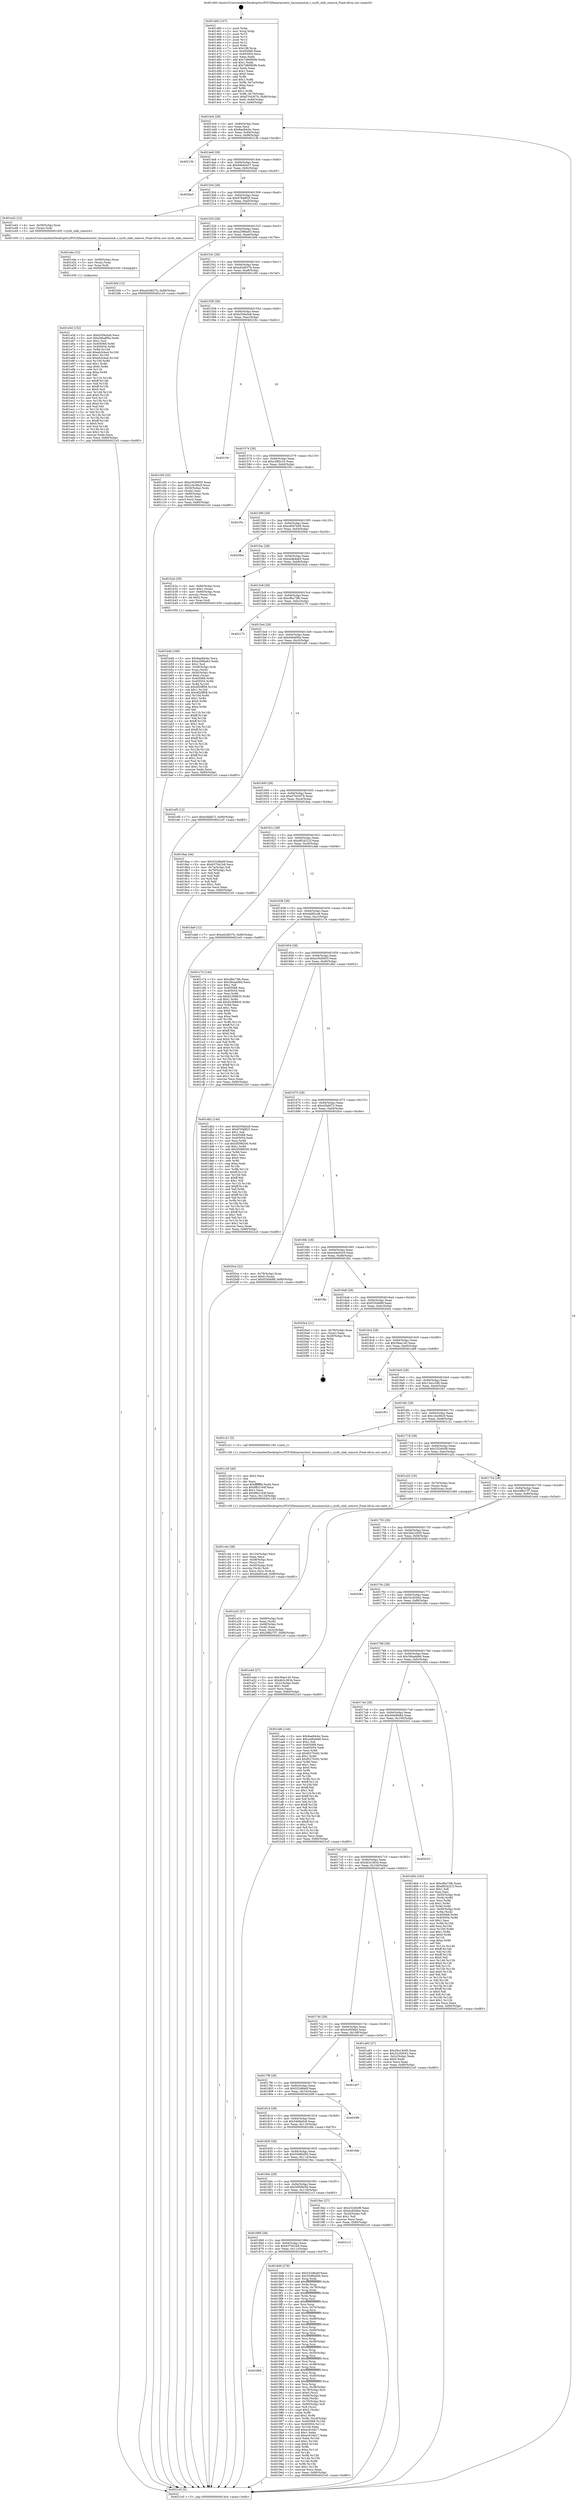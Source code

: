 digraph "0x401460" {
  label = "0x401460 (/mnt/c/Users/mathe/Desktop/tcc/POCII/binaries/extr_linuxmmslub.c_sysfs_slab_remove_Final-ollvm.out::main(0))"
  labelloc = "t"
  node[shape=record]

  Entry [label="",width=0.3,height=0.3,shape=circle,fillcolor=black,style=filled]
  "0x4014cb" [label="{
     0x4014cb [29]\l
     | [instrs]\l
     &nbsp;&nbsp;0x4014cb \<+3\>: mov -0x80(%rbp),%eax\l
     &nbsp;&nbsp;0x4014ce \<+2\>: mov %eax,%ecx\l
     &nbsp;&nbsp;0x4014d0 \<+6\>: sub $0x8ae84cbc,%ecx\l
     &nbsp;&nbsp;0x4014d6 \<+6\>: mov %eax,-0x94(%rbp)\l
     &nbsp;&nbsp;0x4014dc \<+6\>: mov %ecx,-0x98(%rbp)\l
     &nbsp;&nbsp;0x4014e2 \<+6\>: je 000000000040213b \<main+0xcdb\>\l
  }"]
  "0x40213b" [label="{
     0x40213b\l
  }", style=dashed]
  "0x4014e8" [label="{
     0x4014e8 [28]\l
     | [instrs]\l
     &nbsp;&nbsp;0x4014e8 \<+5\>: jmp 00000000004014ed \<main+0x8d\>\l
     &nbsp;&nbsp;0x4014ed \<+6\>: mov -0x94(%rbp),%eax\l
     &nbsp;&nbsp;0x4014f3 \<+5\>: sub $0x946d4437,%eax\l
     &nbsp;&nbsp;0x4014f8 \<+6\>: mov %eax,-0x9c(%rbp)\l
     &nbsp;&nbsp;0x4014fe \<+6\>: je 00000000004020a5 \<main+0xc45\>\l
  }"]
  Exit [label="",width=0.3,height=0.3,shape=circle,fillcolor=black,style=filled,peripheries=2]
  "0x4020a5" [label="{
     0x4020a5\l
  }", style=dashed]
  "0x401504" [label="{
     0x401504 [28]\l
     | [instrs]\l
     &nbsp;&nbsp;0x401504 \<+5\>: jmp 0000000000401509 \<main+0xa9\>\l
     &nbsp;&nbsp;0x401509 \<+6\>: mov -0x94(%rbp),%eax\l
     &nbsp;&nbsp;0x40150f \<+5\>: sub $0x97948f25,%eax\l
     &nbsp;&nbsp;0x401514 \<+6\>: mov %eax,-0xa0(%rbp)\l
     &nbsp;&nbsp;0x40151a \<+6\>: je 0000000000401e42 \<main+0x9e2\>\l
  }"]
  "0x401e5d" [label="{
     0x401e5d [152]\l
     | [instrs]\l
     &nbsp;&nbsp;0x401e5d \<+5\>: mov $0xb359a5a9,%ecx\l
     &nbsp;&nbsp;0x401e62 \<+5\>: mov $0xd46a6f0a,%edx\l
     &nbsp;&nbsp;0x401e67 \<+3\>: mov $0x1,%sil\l
     &nbsp;&nbsp;0x401e6a \<+8\>: mov 0x405068,%r8d\l
     &nbsp;&nbsp;0x401e72 \<+8\>: mov 0x405054,%r9d\l
     &nbsp;&nbsp;0x401e7a \<+3\>: mov %r8d,%r10d\l
     &nbsp;&nbsp;0x401e7d \<+7\>: add $0xeb3cba4,%r10d\l
     &nbsp;&nbsp;0x401e84 \<+4\>: sub $0x1,%r10d\l
     &nbsp;&nbsp;0x401e88 \<+7\>: sub $0xeb3cba4,%r10d\l
     &nbsp;&nbsp;0x401e8f \<+4\>: imul %r10d,%r8d\l
     &nbsp;&nbsp;0x401e93 \<+4\>: and $0x1,%r8d\l
     &nbsp;&nbsp;0x401e97 \<+4\>: cmp $0x0,%r8d\l
     &nbsp;&nbsp;0x401e9b \<+4\>: sete %r11b\l
     &nbsp;&nbsp;0x401e9f \<+4\>: cmp $0xa,%r9d\l
     &nbsp;&nbsp;0x401ea3 \<+3\>: setl %bl\l
     &nbsp;&nbsp;0x401ea6 \<+3\>: mov %r11b,%r14b\l
     &nbsp;&nbsp;0x401ea9 \<+4\>: xor $0xff,%r14b\l
     &nbsp;&nbsp;0x401ead \<+3\>: mov %bl,%r15b\l
     &nbsp;&nbsp;0x401eb0 \<+4\>: xor $0xff,%r15b\l
     &nbsp;&nbsp;0x401eb4 \<+4\>: xor $0x0,%sil\l
     &nbsp;&nbsp;0x401eb8 \<+3\>: mov %r14b,%r12b\l
     &nbsp;&nbsp;0x401ebb \<+4\>: and $0x0,%r12b\l
     &nbsp;&nbsp;0x401ebf \<+3\>: and %sil,%r11b\l
     &nbsp;&nbsp;0x401ec2 \<+3\>: mov %r15b,%r13b\l
     &nbsp;&nbsp;0x401ec5 \<+4\>: and $0x0,%r13b\l
     &nbsp;&nbsp;0x401ec9 \<+3\>: and %sil,%bl\l
     &nbsp;&nbsp;0x401ecc \<+3\>: or %r11b,%r12b\l
     &nbsp;&nbsp;0x401ecf \<+3\>: or %bl,%r13b\l
     &nbsp;&nbsp;0x401ed2 \<+3\>: xor %r13b,%r12b\l
     &nbsp;&nbsp;0x401ed5 \<+3\>: or %r15b,%r14b\l
     &nbsp;&nbsp;0x401ed8 \<+4\>: xor $0xff,%r14b\l
     &nbsp;&nbsp;0x401edc \<+4\>: or $0x0,%sil\l
     &nbsp;&nbsp;0x401ee0 \<+3\>: and %sil,%r14b\l
     &nbsp;&nbsp;0x401ee3 \<+3\>: or %r14b,%r12b\l
     &nbsp;&nbsp;0x401ee6 \<+4\>: test $0x1,%r12b\l
     &nbsp;&nbsp;0x401eea \<+3\>: cmovne %edx,%ecx\l
     &nbsp;&nbsp;0x401eed \<+3\>: mov %ecx,-0x80(%rbp)\l
     &nbsp;&nbsp;0x401ef0 \<+5\>: jmp 00000000004021e5 \<main+0xd85\>\l
  }"]
  "0x401e42" [label="{
     0x401e42 [12]\l
     | [instrs]\l
     &nbsp;&nbsp;0x401e42 \<+4\>: mov -0x58(%rbp),%rax\l
     &nbsp;&nbsp;0x401e46 \<+3\>: mov (%rax),%rdi\l
     &nbsp;&nbsp;0x401e49 \<+5\>: call 0000000000401450 \<sysfs_slab_remove\>\l
     | [calls]\l
     &nbsp;&nbsp;0x401450 \{1\} (/mnt/c/Users/mathe/Desktop/tcc/POCII/binaries/extr_linuxmmslub.c_sysfs_slab_remove_Final-ollvm.out::sysfs_slab_remove)\l
  }"]
  "0x401520" [label="{
     0x401520 [28]\l
     | [instrs]\l
     &nbsp;&nbsp;0x401520 \<+5\>: jmp 0000000000401525 \<main+0xc5\>\l
     &nbsp;&nbsp;0x401525 \<+6\>: mov -0x94(%rbp),%eax\l
     &nbsp;&nbsp;0x40152b \<+5\>: sub $0xa299ba63,%eax\l
     &nbsp;&nbsp;0x401530 \<+6\>: mov %eax,-0xa4(%rbp)\l
     &nbsp;&nbsp;0x401536 \<+6\>: je 0000000000401bf4 \<main+0x794\>\l
  }"]
  "0x401e4e" [label="{
     0x401e4e [15]\l
     | [instrs]\l
     &nbsp;&nbsp;0x401e4e \<+4\>: mov -0x58(%rbp),%rax\l
     &nbsp;&nbsp;0x401e52 \<+3\>: mov (%rax),%rax\l
     &nbsp;&nbsp;0x401e55 \<+3\>: mov %rax,%rdi\l
     &nbsp;&nbsp;0x401e58 \<+5\>: call 0000000000401030 \<free@plt\>\l
     | [calls]\l
     &nbsp;&nbsp;0x401030 \{1\} (unknown)\l
  }"]
  "0x401bf4" [label="{
     0x401bf4 [12]\l
     | [instrs]\l
     &nbsp;&nbsp;0x401bf4 \<+7\>: movl $0xa42d637b,-0x80(%rbp)\l
     &nbsp;&nbsp;0x401bfb \<+5\>: jmp 00000000004021e5 \<main+0xd85\>\l
  }"]
  "0x40153c" [label="{
     0x40153c [28]\l
     | [instrs]\l
     &nbsp;&nbsp;0x40153c \<+5\>: jmp 0000000000401541 \<main+0xe1\>\l
     &nbsp;&nbsp;0x401541 \<+6\>: mov -0x94(%rbp),%eax\l
     &nbsp;&nbsp;0x401547 \<+5\>: sub $0xa42d637b,%eax\l
     &nbsp;&nbsp;0x40154c \<+6\>: mov %eax,-0xa8(%rbp)\l
     &nbsp;&nbsp;0x401552 \<+6\>: je 0000000000401c00 \<main+0x7a0\>\l
  }"]
  "0x401c4e" [label="{
     0x401c4e [38]\l
     | [instrs]\l
     &nbsp;&nbsp;0x401c4e \<+6\>: mov -0x124(%rbp),%ecx\l
     &nbsp;&nbsp;0x401c54 \<+3\>: imul %eax,%ecx\l
     &nbsp;&nbsp;0x401c57 \<+4\>: mov -0x58(%rbp),%rsi\l
     &nbsp;&nbsp;0x401c5b \<+3\>: mov (%rsi),%rsi\l
     &nbsp;&nbsp;0x401c5e \<+4\>: mov -0x50(%rbp),%rdi\l
     &nbsp;&nbsp;0x401c62 \<+3\>: movslq (%rdi),%rdi\l
     &nbsp;&nbsp;0x401c65 \<+3\>: mov %ecx,(%rsi,%rdi,4)\l
     &nbsp;&nbsp;0x401c68 \<+7\>: movl $0xdddf3ca8,-0x80(%rbp)\l
     &nbsp;&nbsp;0x401c6f \<+5\>: jmp 00000000004021e5 \<main+0xd85\>\l
  }"]
  "0x401c00" [label="{
     0x401c00 [33]\l
     | [instrs]\l
     &nbsp;&nbsp;0x401c00 \<+5\>: mov $0xe3026955,%eax\l
     &nbsp;&nbsp;0x401c05 \<+5\>: mov $0x1cbc96c9,%ecx\l
     &nbsp;&nbsp;0x401c0a \<+4\>: mov -0x50(%rbp),%rdx\l
     &nbsp;&nbsp;0x401c0e \<+2\>: mov (%rdx),%esi\l
     &nbsp;&nbsp;0x401c10 \<+4\>: mov -0x60(%rbp),%rdx\l
     &nbsp;&nbsp;0x401c14 \<+2\>: cmp (%rdx),%esi\l
     &nbsp;&nbsp;0x401c16 \<+3\>: cmovl %ecx,%eax\l
     &nbsp;&nbsp;0x401c19 \<+3\>: mov %eax,-0x80(%rbp)\l
     &nbsp;&nbsp;0x401c1c \<+5\>: jmp 00000000004021e5 \<main+0xd85\>\l
  }"]
  "0x401558" [label="{
     0x401558 [28]\l
     | [instrs]\l
     &nbsp;&nbsp;0x401558 \<+5\>: jmp 000000000040155d \<main+0xfd\>\l
     &nbsp;&nbsp;0x40155d \<+6\>: mov -0x94(%rbp),%eax\l
     &nbsp;&nbsp;0x401563 \<+5\>: sub $0xb359a5a9,%eax\l
     &nbsp;&nbsp;0x401568 \<+6\>: mov %eax,-0xac(%rbp)\l
     &nbsp;&nbsp;0x40156e \<+6\>: je 000000000040219c \<main+0xd3c\>\l
  }"]
  "0x401c26" [label="{
     0x401c26 [40]\l
     | [instrs]\l
     &nbsp;&nbsp;0x401c26 \<+5\>: mov $0x2,%ecx\l
     &nbsp;&nbsp;0x401c2b \<+1\>: cltd\l
     &nbsp;&nbsp;0x401c2c \<+2\>: idiv %ecx\l
     &nbsp;&nbsp;0x401c2e \<+6\>: imul $0xfffffffe,%edx,%ecx\l
     &nbsp;&nbsp;0x401c34 \<+6\>: sub $0x9fb2164f,%ecx\l
     &nbsp;&nbsp;0x401c3a \<+3\>: add $0x1,%ecx\l
     &nbsp;&nbsp;0x401c3d \<+6\>: add $0x9fb2164f,%ecx\l
     &nbsp;&nbsp;0x401c43 \<+6\>: mov %ecx,-0x124(%rbp)\l
     &nbsp;&nbsp;0x401c49 \<+5\>: call 0000000000401160 \<next_i\>\l
     | [calls]\l
     &nbsp;&nbsp;0x401160 \{1\} (/mnt/c/Users/mathe/Desktop/tcc/POCII/binaries/extr_linuxmmslub.c_sysfs_slab_remove_Final-ollvm.out::next_i)\l
  }"]
  "0x40219c" [label="{
     0x40219c\l
  }", style=dashed]
  "0x401574" [label="{
     0x401574 [28]\l
     | [instrs]\l
     &nbsp;&nbsp;0x401574 \<+5\>: jmp 0000000000401579 \<main+0x119\>\l
     &nbsp;&nbsp;0x401579 \<+6\>: mov -0x94(%rbp),%eax\l
     &nbsp;&nbsp;0x40157f \<+5\>: sub $0xc38f2c10,%eax\l
     &nbsp;&nbsp;0x401584 \<+6\>: mov %eax,-0xb0(%rbp)\l
     &nbsp;&nbsp;0x40158a \<+6\>: je 0000000000401f5c \<main+0xafc\>\l
  }"]
  "0x401b4b" [label="{
     0x401b4b [169]\l
     | [instrs]\l
     &nbsp;&nbsp;0x401b4b \<+5\>: mov $0x8ae84cbc,%ecx\l
     &nbsp;&nbsp;0x401b50 \<+5\>: mov $0xa299ba63,%edx\l
     &nbsp;&nbsp;0x401b55 \<+3\>: mov $0x1,%sil\l
     &nbsp;&nbsp;0x401b58 \<+4\>: mov -0x58(%rbp),%rdi\l
     &nbsp;&nbsp;0x401b5c \<+3\>: mov %rax,(%rdi)\l
     &nbsp;&nbsp;0x401b5f \<+4\>: mov -0x50(%rbp),%rax\l
     &nbsp;&nbsp;0x401b63 \<+6\>: movl $0x0,(%rax)\l
     &nbsp;&nbsp;0x401b69 \<+8\>: mov 0x405068,%r8d\l
     &nbsp;&nbsp;0x401b71 \<+8\>: mov 0x405054,%r9d\l
     &nbsp;&nbsp;0x401b79 \<+3\>: mov %r8d,%r10d\l
     &nbsp;&nbsp;0x401b7c \<+7\>: sub $0x4f20ff58,%r10d\l
     &nbsp;&nbsp;0x401b83 \<+4\>: sub $0x1,%r10d\l
     &nbsp;&nbsp;0x401b87 \<+7\>: add $0x4f20ff58,%r10d\l
     &nbsp;&nbsp;0x401b8e \<+4\>: imul %r10d,%r8d\l
     &nbsp;&nbsp;0x401b92 \<+4\>: and $0x1,%r8d\l
     &nbsp;&nbsp;0x401b96 \<+4\>: cmp $0x0,%r8d\l
     &nbsp;&nbsp;0x401b9a \<+4\>: sete %r11b\l
     &nbsp;&nbsp;0x401b9e \<+4\>: cmp $0xa,%r9d\l
     &nbsp;&nbsp;0x401ba2 \<+3\>: setl %bl\l
     &nbsp;&nbsp;0x401ba5 \<+3\>: mov %r11b,%r14b\l
     &nbsp;&nbsp;0x401ba8 \<+4\>: xor $0xff,%r14b\l
     &nbsp;&nbsp;0x401bac \<+3\>: mov %bl,%r15b\l
     &nbsp;&nbsp;0x401baf \<+4\>: xor $0xff,%r15b\l
     &nbsp;&nbsp;0x401bb3 \<+4\>: xor $0x1,%sil\l
     &nbsp;&nbsp;0x401bb7 \<+3\>: mov %r14b,%r12b\l
     &nbsp;&nbsp;0x401bba \<+4\>: and $0xff,%r12b\l
     &nbsp;&nbsp;0x401bbe \<+3\>: and %sil,%r11b\l
     &nbsp;&nbsp;0x401bc1 \<+3\>: mov %r15b,%r13b\l
     &nbsp;&nbsp;0x401bc4 \<+4\>: and $0xff,%r13b\l
     &nbsp;&nbsp;0x401bc8 \<+3\>: and %sil,%bl\l
     &nbsp;&nbsp;0x401bcb \<+3\>: or %r11b,%r12b\l
     &nbsp;&nbsp;0x401bce \<+3\>: or %bl,%r13b\l
     &nbsp;&nbsp;0x401bd1 \<+3\>: xor %r13b,%r12b\l
     &nbsp;&nbsp;0x401bd4 \<+3\>: or %r15b,%r14b\l
     &nbsp;&nbsp;0x401bd7 \<+4\>: xor $0xff,%r14b\l
     &nbsp;&nbsp;0x401bdb \<+4\>: or $0x1,%sil\l
     &nbsp;&nbsp;0x401bdf \<+3\>: and %sil,%r14b\l
     &nbsp;&nbsp;0x401be2 \<+3\>: or %r14b,%r12b\l
     &nbsp;&nbsp;0x401be5 \<+4\>: test $0x1,%r12b\l
     &nbsp;&nbsp;0x401be9 \<+3\>: cmovne %edx,%ecx\l
     &nbsp;&nbsp;0x401bec \<+3\>: mov %ecx,-0x80(%rbp)\l
     &nbsp;&nbsp;0x401bef \<+5\>: jmp 00000000004021e5 \<main+0xd85\>\l
  }"]
  "0x401f5c" [label="{
     0x401f5c\l
  }", style=dashed]
  "0x401590" [label="{
     0x401590 [28]\l
     | [instrs]\l
     &nbsp;&nbsp;0x401590 \<+5\>: jmp 0000000000401595 \<main+0x135\>\l
     &nbsp;&nbsp;0x401595 \<+6\>: mov -0x94(%rbp),%eax\l
     &nbsp;&nbsp;0x40159b \<+5\>: sub $0xcd047b00,%eax\l
     &nbsp;&nbsp;0x4015a0 \<+6\>: mov %eax,-0xb4(%rbp)\l
     &nbsp;&nbsp;0x4015a6 \<+6\>: je 00000000004020bd \<main+0xc5d\>\l
  }"]
  "0x401a32" [label="{
     0x401a32 [27]\l
     | [instrs]\l
     &nbsp;&nbsp;0x401a32 \<+4\>: mov -0x68(%rbp),%rdi\l
     &nbsp;&nbsp;0x401a36 \<+2\>: mov %eax,(%rdi)\l
     &nbsp;&nbsp;0x401a38 \<+4\>: mov -0x68(%rbp),%rdi\l
     &nbsp;&nbsp;0x401a3c \<+2\>: mov (%rdi),%eax\l
     &nbsp;&nbsp;0x401a3e \<+3\>: mov %eax,-0x2c(%rbp)\l
     &nbsp;&nbsp;0x401a41 \<+7\>: movl $0x28fb27f7,-0x80(%rbp)\l
     &nbsp;&nbsp;0x401a48 \<+5\>: jmp 00000000004021e5 \<main+0xd85\>\l
  }"]
  "0x4020bd" [label="{
     0x4020bd\l
  }", style=dashed]
  "0x4015ac" [label="{
     0x4015ac [28]\l
     | [instrs]\l
     &nbsp;&nbsp;0x4015ac \<+5\>: jmp 00000000004015b1 \<main+0x151\>\l
     &nbsp;&nbsp;0x4015b1 \<+6\>: mov -0x94(%rbp),%eax\l
     &nbsp;&nbsp;0x4015b7 \<+5\>: sub $0xcedb4eb9,%eax\l
     &nbsp;&nbsp;0x4015bc \<+6\>: mov %eax,-0xb8(%rbp)\l
     &nbsp;&nbsp;0x4015c2 \<+6\>: je 0000000000401b2e \<main+0x6ce\>\l
  }"]
  "0x401884" [label="{
     0x401884\l
  }", style=dashed]
  "0x401b2e" [label="{
     0x401b2e [29]\l
     | [instrs]\l
     &nbsp;&nbsp;0x401b2e \<+4\>: mov -0x60(%rbp),%rax\l
     &nbsp;&nbsp;0x401b32 \<+6\>: movl $0x1,(%rax)\l
     &nbsp;&nbsp;0x401b38 \<+4\>: mov -0x60(%rbp),%rax\l
     &nbsp;&nbsp;0x401b3c \<+3\>: movslq (%rax),%rax\l
     &nbsp;&nbsp;0x401b3f \<+4\>: shl $0x2,%rax\l
     &nbsp;&nbsp;0x401b43 \<+3\>: mov %rax,%rdi\l
     &nbsp;&nbsp;0x401b46 \<+5\>: call 0000000000401050 \<malloc@plt\>\l
     | [calls]\l
     &nbsp;&nbsp;0x401050 \{1\} (unknown)\l
  }"]
  "0x4015c8" [label="{
     0x4015c8 [28]\l
     | [instrs]\l
     &nbsp;&nbsp;0x4015c8 \<+5\>: jmp 00000000004015cd \<main+0x16d\>\l
     &nbsp;&nbsp;0x4015cd \<+6\>: mov -0x94(%rbp),%eax\l
     &nbsp;&nbsp;0x4015d3 \<+5\>: sub $0xcf6a73fb,%eax\l
     &nbsp;&nbsp;0x4015d8 \<+6\>: mov %eax,-0xbc(%rbp)\l
     &nbsp;&nbsp;0x4015de \<+6\>: je 0000000000402175 \<main+0xd15\>\l
  }"]
  "0x4018d6" [label="{
     0x4018d6 [278]\l
     | [instrs]\l
     &nbsp;&nbsp;0x4018d6 \<+5\>: mov $0x532d6a0f,%eax\l
     &nbsp;&nbsp;0x4018db \<+5\>: mov $0x55d6bd5b,%ecx\l
     &nbsp;&nbsp;0x4018e0 \<+3\>: mov %rsp,%rdx\l
     &nbsp;&nbsp;0x4018e3 \<+4\>: add $0xfffffffffffffff0,%rdx\l
     &nbsp;&nbsp;0x4018e7 \<+3\>: mov %rdx,%rsp\l
     &nbsp;&nbsp;0x4018ea \<+4\>: mov %rdx,-0x78(%rbp)\l
     &nbsp;&nbsp;0x4018ee \<+3\>: mov %rsp,%rdx\l
     &nbsp;&nbsp;0x4018f1 \<+4\>: add $0xfffffffffffffff0,%rdx\l
     &nbsp;&nbsp;0x4018f5 \<+3\>: mov %rdx,%rsp\l
     &nbsp;&nbsp;0x4018f8 \<+3\>: mov %rsp,%rsi\l
     &nbsp;&nbsp;0x4018fb \<+4\>: add $0xfffffffffffffff0,%rsi\l
     &nbsp;&nbsp;0x4018ff \<+3\>: mov %rsi,%rsp\l
     &nbsp;&nbsp;0x401902 \<+4\>: mov %rsi,-0x70(%rbp)\l
     &nbsp;&nbsp;0x401906 \<+3\>: mov %rsp,%rsi\l
     &nbsp;&nbsp;0x401909 \<+4\>: add $0xfffffffffffffff0,%rsi\l
     &nbsp;&nbsp;0x40190d \<+3\>: mov %rsi,%rsp\l
     &nbsp;&nbsp;0x401910 \<+4\>: mov %rsi,-0x68(%rbp)\l
     &nbsp;&nbsp;0x401914 \<+3\>: mov %rsp,%rsi\l
     &nbsp;&nbsp;0x401917 \<+4\>: add $0xfffffffffffffff0,%rsi\l
     &nbsp;&nbsp;0x40191b \<+3\>: mov %rsi,%rsp\l
     &nbsp;&nbsp;0x40191e \<+4\>: mov %rsi,-0x60(%rbp)\l
     &nbsp;&nbsp;0x401922 \<+3\>: mov %rsp,%rsi\l
     &nbsp;&nbsp;0x401925 \<+4\>: add $0xfffffffffffffff0,%rsi\l
     &nbsp;&nbsp;0x401929 \<+3\>: mov %rsi,%rsp\l
     &nbsp;&nbsp;0x40192c \<+4\>: mov %rsi,-0x58(%rbp)\l
     &nbsp;&nbsp;0x401930 \<+3\>: mov %rsp,%rsi\l
     &nbsp;&nbsp;0x401933 \<+4\>: add $0xfffffffffffffff0,%rsi\l
     &nbsp;&nbsp;0x401937 \<+3\>: mov %rsi,%rsp\l
     &nbsp;&nbsp;0x40193a \<+4\>: mov %rsi,-0x50(%rbp)\l
     &nbsp;&nbsp;0x40193e \<+3\>: mov %rsp,%rsi\l
     &nbsp;&nbsp;0x401941 \<+4\>: add $0xfffffffffffffff0,%rsi\l
     &nbsp;&nbsp;0x401945 \<+3\>: mov %rsi,%rsp\l
     &nbsp;&nbsp;0x401948 \<+4\>: mov %rsi,-0x48(%rbp)\l
     &nbsp;&nbsp;0x40194c \<+3\>: mov %rsp,%rsi\l
     &nbsp;&nbsp;0x40194f \<+4\>: add $0xfffffffffffffff0,%rsi\l
     &nbsp;&nbsp;0x401953 \<+3\>: mov %rsi,%rsp\l
     &nbsp;&nbsp;0x401956 \<+4\>: mov %rsi,-0x40(%rbp)\l
     &nbsp;&nbsp;0x40195a \<+3\>: mov %rsp,%rsi\l
     &nbsp;&nbsp;0x40195d \<+4\>: add $0xfffffffffffffff0,%rsi\l
     &nbsp;&nbsp;0x401961 \<+3\>: mov %rsi,%rsp\l
     &nbsp;&nbsp;0x401964 \<+4\>: mov %rsi,-0x38(%rbp)\l
     &nbsp;&nbsp;0x401968 \<+4\>: mov -0x78(%rbp),%rsi\l
     &nbsp;&nbsp;0x40196c \<+6\>: movl $0x0,(%rsi)\l
     &nbsp;&nbsp;0x401972 \<+6\>: mov -0x84(%rbp),%edi\l
     &nbsp;&nbsp;0x401978 \<+2\>: mov %edi,(%rdx)\l
     &nbsp;&nbsp;0x40197a \<+4\>: mov -0x70(%rbp),%rsi\l
     &nbsp;&nbsp;0x40197e \<+7\>: mov -0x90(%rbp),%r8\l
     &nbsp;&nbsp;0x401985 \<+3\>: mov %r8,(%rsi)\l
     &nbsp;&nbsp;0x401988 \<+3\>: cmpl $0x2,(%rdx)\l
     &nbsp;&nbsp;0x40198b \<+4\>: setne %r9b\l
     &nbsp;&nbsp;0x40198f \<+4\>: and $0x1,%r9b\l
     &nbsp;&nbsp;0x401993 \<+4\>: mov %r9b,-0x2d(%rbp)\l
     &nbsp;&nbsp;0x401997 \<+8\>: mov 0x405068,%r10d\l
     &nbsp;&nbsp;0x40199f \<+8\>: mov 0x405054,%r11d\l
     &nbsp;&nbsp;0x4019a7 \<+3\>: mov %r10d,%ebx\l
     &nbsp;&nbsp;0x4019aa \<+6\>: add $0xec616d17,%ebx\l
     &nbsp;&nbsp;0x4019b0 \<+3\>: sub $0x1,%ebx\l
     &nbsp;&nbsp;0x4019b3 \<+6\>: sub $0xec616d17,%ebx\l
     &nbsp;&nbsp;0x4019b9 \<+4\>: imul %ebx,%r10d\l
     &nbsp;&nbsp;0x4019bd \<+4\>: and $0x1,%r10d\l
     &nbsp;&nbsp;0x4019c1 \<+4\>: cmp $0x0,%r10d\l
     &nbsp;&nbsp;0x4019c5 \<+4\>: sete %r9b\l
     &nbsp;&nbsp;0x4019c9 \<+4\>: cmp $0xa,%r11d\l
     &nbsp;&nbsp;0x4019cd \<+4\>: setl %r14b\l
     &nbsp;&nbsp;0x4019d1 \<+3\>: mov %r9b,%r15b\l
     &nbsp;&nbsp;0x4019d4 \<+3\>: and %r14b,%r15b\l
     &nbsp;&nbsp;0x4019d7 \<+3\>: xor %r14b,%r9b\l
     &nbsp;&nbsp;0x4019da \<+3\>: or %r9b,%r15b\l
     &nbsp;&nbsp;0x4019dd \<+4\>: test $0x1,%r15b\l
     &nbsp;&nbsp;0x4019e1 \<+3\>: cmovne %ecx,%eax\l
     &nbsp;&nbsp;0x4019e4 \<+3\>: mov %eax,-0x80(%rbp)\l
     &nbsp;&nbsp;0x4019e7 \<+5\>: jmp 00000000004021e5 \<main+0xd85\>\l
  }"]
  "0x402175" [label="{
     0x402175\l
  }", style=dashed]
  "0x4015e4" [label="{
     0x4015e4 [28]\l
     | [instrs]\l
     &nbsp;&nbsp;0x4015e4 \<+5\>: jmp 00000000004015e9 \<main+0x189\>\l
     &nbsp;&nbsp;0x4015e9 \<+6\>: mov -0x94(%rbp),%eax\l
     &nbsp;&nbsp;0x4015ef \<+5\>: sub $0xd46a6f0a,%eax\l
     &nbsp;&nbsp;0x4015f4 \<+6\>: mov %eax,-0xc0(%rbp)\l
     &nbsp;&nbsp;0x4015fa \<+6\>: je 0000000000401ef5 \<main+0xa95\>\l
  }"]
  "0x401868" [label="{
     0x401868 [28]\l
     | [instrs]\l
     &nbsp;&nbsp;0x401868 \<+5\>: jmp 000000000040186d \<main+0x40d\>\l
     &nbsp;&nbsp;0x40186d \<+6\>: mov -0x94(%rbp),%eax\l
     &nbsp;&nbsp;0x401873 \<+5\>: sub $0x6370d1b8,%eax\l
     &nbsp;&nbsp;0x401878 \<+6\>: mov %eax,-0x11c(%rbp)\l
     &nbsp;&nbsp;0x40187e \<+6\>: je 00000000004018d6 \<main+0x476\>\l
  }"]
  "0x401ef5" [label="{
     0x401ef5 [12]\l
     | [instrs]\l
     &nbsp;&nbsp;0x401ef5 \<+7\>: movl $0xe5fafd72,-0x80(%rbp)\l
     &nbsp;&nbsp;0x401efc \<+5\>: jmp 00000000004021e5 \<main+0xd85\>\l
  }"]
  "0x401600" [label="{
     0x401600 [28]\l
     | [instrs]\l
     &nbsp;&nbsp;0x401600 \<+5\>: jmp 0000000000401605 \<main+0x1a5\>\l
     &nbsp;&nbsp;0x401605 \<+6\>: mov -0x94(%rbp),%eax\l
     &nbsp;&nbsp;0x40160b \<+5\>: sub $0xd704307b,%eax\l
     &nbsp;&nbsp;0x401610 \<+6\>: mov %eax,-0xc4(%rbp)\l
     &nbsp;&nbsp;0x401616 \<+6\>: je 00000000004018aa \<main+0x44a\>\l
  }"]
  "0x4021c3" [label="{
     0x4021c3\l
  }", style=dashed]
  "0x4018aa" [label="{
     0x4018aa [44]\l
     | [instrs]\l
     &nbsp;&nbsp;0x4018aa \<+5\>: mov $0x532d6a0f,%eax\l
     &nbsp;&nbsp;0x4018af \<+5\>: mov $0x6370d1b8,%ecx\l
     &nbsp;&nbsp;0x4018b4 \<+3\>: mov -0x7a(%rbp),%dl\l
     &nbsp;&nbsp;0x4018b7 \<+4\>: mov -0x79(%rbp),%sil\l
     &nbsp;&nbsp;0x4018bb \<+3\>: mov %dl,%dil\l
     &nbsp;&nbsp;0x4018be \<+3\>: and %sil,%dil\l
     &nbsp;&nbsp;0x4018c1 \<+3\>: xor %sil,%dl\l
     &nbsp;&nbsp;0x4018c4 \<+3\>: or %dl,%dil\l
     &nbsp;&nbsp;0x4018c7 \<+4\>: test $0x1,%dil\l
     &nbsp;&nbsp;0x4018cb \<+3\>: cmovne %ecx,%eax\l
     &nbsp;&nbsp;0x4018ce \<+3\>: mov %eax,-0x80(%rbp)\l
     &nbsp;&nbsp;0x4018d1 \<+5\>: jmp 00000000004021e5 \<main+0xd85\>\l
  }"]
  "0x40161c" [label="{
     0x40161c [28]\l
     | [instrs]\l
     &nbsp;&nbsp;0x40161c \<+5\>: jmp 0000000000401621 \<main+0x1c1\>\l
     &nbsp;&nbsp;0x401621 \<+6\>: mov -0x94(%rbp),%eax\l
     &nbsp;&nbsp;0x401627 \<+5\>: sub $0xd924221f,%eax\l
     &nbsp;&nbsp;0x40162c \<+6\>: mov %eax,-0xc8(%rbp)\l
     &nbsp;&nbsp;0x401632 \<+6\>: je 0000000000401da6 \<main+0x946\>\l
  }"]
  "0x4021e5" [label="{
     0x4021e5 [5]\l
     | [instrs]\l
     &nbsp;&nbsp;0x4021e5 \<+5\>: jmp 00000000004014cb \<main+0x6b\>\l
  }"]
  "0x401460" [label="{
     0x401460 [107]\l
     | [instrs]\l
     &nbsp;&nbsp;0x401460 \<+1\>: push %rbp\l
     &nbsp;&nbsp;0x401461 \<+3\>: mov %rsp,%rbp\l
     &nbsp;&nbsp;0x401464 \<+2\>: push %r15\l
     &nbsp;&nbsp;0x401466 \<+2\>: push %r14\l
     &nbsp;&nbsp;0x401468 \<+2\>: push %r13\l
     &nbsp;&nbsp;0x40146a \<+2\>: push %r12\l
     &nbsp;&nbsp;0x40146c \<+1\>: push %rbx\l
     &nbsp;&nbsp;0x40146d \<+7\>: sub $0x108,%rsp\l
     &nbsp;&nbsp;0x401474 \<+7\>: mov 0x405068,%eax\l
     &nbsp;&nbsp;0x40147b \<+7\>: mov 0x405054,%ecx\l
     &nbsp;&nbsp;0x401482 \<+2\>: mov %eax,%edx\l
     &nbsp;&nbsp;0x401484 \<+6\>: add $0x7d808b9b,%edx\l
     &nbsp;&nbsp;0x40148a \<+3\>: sub $0x1,%edx\l
     &nbsp;&nbsp;0x40148d \<+6\>: sub $0x7d808b9b,%edx\l
     &nbsp;&nbsp;0x401493 \<+3\>: imul %edx,%eax\l
     &nbsp;&nbsp;0x401496 \<+3\>: and $0x1,%eax\l
     &nbsp;&nbsp;0x401499 \<+3\>: cmp $0x0,%eax\l
     &nbsp;&nbsp;0x40149c \<+4\>: sete %r8b\l
     &nbsp;&nbsp;0x4014a0 \<+4\>: and $0x1,%r8b\l
     &nbsp;&nbsp;0x4014a4 \<+4\>: mov %r8b,-0x7a(%rbp)\l
     &nbsp;&nbsp;0x4014a8 \<+3\>: cmp $0xa,%ecx\l
     &nbsp;&nbsp;0x4014ab \<+4\>: setl %r8b\l
     &nbsp;&nbsp;0x4014af \<+4\>: and $0x1,%r8b\l
     &nbsp;&nbsp;0x4014b3 \<+4\>: mov %r8b,-0x79(%rbp)\l
     &nbsp;&nbsp;0x4014b7 \<+7\>: movl $0xd704307b,-0x80(%rbp)\l
     &nbsp;&nbsp;0x4014be \<+6\>: mov %edi,-0x84(%rbp)\l
     &nbsp;&nbsp;0x4014c4 \<+7\>: mov %rsi,-0x90(%rbp)\l
  }"]
  "0x40184c" [label="{
     0x40184c [28]\l
     | [instrs]\l
     &nbsp;&nbsp;0x40184c \<+5\>: jmp 0000000000401851 \<main+0x3f1\>\l
     &nbsp;&nbsp;0x401851 \<+6\>: mov -0x94(%rbp),%eax\l
     &nbsp;&nbsp;0x401857 \<+5\>: sub $0x59f58d38,%eax\l
     &nbsp;&nbsp;0x40185c \<+6\>: mov %eax,-0x118(%rbp)\l
     &nbsp;&nbsp;0x401862 \<+6\>: je 00000000004021c3 \<main+0xd63\>\l
  }"]
  "0x401da6" [label="{
     0x401da6 [12]\l
     | [instrs]\l
     &nbsp;&nbsp;0x401da6 \<+7\>: movl $0xa42d637b,-0x80(%rbp)\l
     &nbsp;&nbsp;0x401dad \<+5\>: jmp 00000000004021e5 \<main+0xd85\>\l
  }"]
  "0x401638" [label="{
     0x401638 [28]\l
     | [instrs]\l
     &nbsp;&nbsp;0x401638 \<+5\>: jmp 000000000040163d \<main+0x1dd\>\l
     &nbsp;&nbsp;0x40163d \<+6\>: mov -0x94(%rbp),%eax\l
     &nbsp;&nbsp;0x401643 \<+5\>: sub $0xdddf3ca8,%eax\l
     &nbsp;&nbsp;0x401648 \<+6\>: mov %eax,-0xcc(%rbp)\l
     &nbsp;&nbsp;0x40164e \<+6\>: je 0000000000401c74 \<main+0x814\>\l
  }"]
  "0x4019ec" [label="{
     0x4019ec [27]\l
     | [instrs]\l
     &nbsp;&nbsp;0x4019ec \<+5\>: mov $0x23240cf8,%eax\l
     &nbsp;&nbsp;0x4019f1 \<+5\>: mov $0x4cd50fa4,%ecx\l
     &nbsp;&nbsp;0x4019f6 \<+3\>: mov -0x2d(%rbp),%dl\l
     &nbsp;&nbsp;0x4019f9 \<+3\>: test $0x1,%dl\l
     &nbsp;&nbsp;0x4019fc \<+3\>: cmovne %ecx,%eax\l
     &nbsp;&nbsp;0x4019ff \<+3\>: mov %eax,-0x80(%rbp)\l
     &nbsp;&nbsp;0x401a02 \<+5\>: jmp 00000000004021e5 \<main+0xd85\>\l
  }"]
  "0x401c74" [label="{
     0x401c74 [144]\l
     | [instrs]\l
     &nbsp;&nbsp;0x401c74 \<+5\>: mov $0xcf6a73fb,%eax\l
     &nbsp;&nbsp;0x401c79 \<+5\>: mov $0x384add6d,%ecx\l
     &nbsp;&nbsp;0x401c7e \<+2\>: mov $0x1,%dl\l
     &nbsp;&nbsp;0x401c80 \<+7\>: mov 0x405068,%esi\l
     &nbsp;&nbsp;0x401c87 \<+7\>: mov 0x405054,%edi\l
     &nbsp;&nbsp;0x401c8e \<+3\>: mov %esi,%r8d\l
     &nbsp;&nbsp;0x401c91 \<+7\>: sub $0x62398835,%r8d\l
     &nbsp;&nbsp;0x401c98 \<+4\>: sub $0x1,%r8d\l
     &nbsp;&nbsp;0x401c9c \<+7\>: add $0x62398835,%r8d\l
     &nbsp;&nbsp;0x401ca3 \<+4\>: imul %r8d,%esi\l
     &nbsp;&nbsp;0x401ca7 \<+3\>: and $0x1,%esi\l
     &nbsp;&nbsp;0x401caa \<+3\>: cmp $0x0,%esi\l
     &nbsp;&nbsp;0x401cad \<+4\>: sete %r9b\l
     &nbsp;&nbsp;0x401cb1 \<+3\>: cmp $0xa,%edi\l
     &nbsp;&nbsp;0x401cb4 \<+4\>: setl %r10b\l
     &nbsp;&nbsp;0x401cb8 \<+3\>: mov %r9b,%r11b\l
     &nbsp;&nbsp;0x401cbb \<+4\>: xor $0xff,%r11b\l
     &nbsp;&nbsp;0x401cbf \<+3\>: mov %r10b,%bl\l
     &nbsp;&nbsp;0x401cc2 \<+3\>: xor $0xff,%bl\l
     &nbsp;&nbsp;0x401cc5 \<+3\>: xor $0x0,%dl\l
     &nbsp;&nbsp;0x401cc8 \<+3\>: mov %r11b,%r14b\l
     &nbsp;&nbsp;0x401ccb \<+4\>: and $0x0,%r14b\l
     &nbsp;&nbsp;0x401ccf \<+3\>: and %dl,%r9b\l
     &nbsp;&nbsp;0x401cd2 \<+3\>: mov %bl,%r15b\l
     &nbsp;&nbsp;0x401cd5 \<+4\>: and $0x0,%r15b\l
     &nbsp;&nbsp;0x401cd9 \<+3\>: and %dl,%r10b\l
     &nbsp;&nbsp;0x401cdc \<+3\>: or %r9b,%r14b\l
     &nbsp;&nbsp;0x401cdf \<+3\>: or %r10b,%r15b\l
     &nbsp;&nbsp;0x401ce2 \<+3\>: xor %r15b,%r14b\l
     &nbsp;&nbsp;0x401ce5 \<+3\>: or %bl,%r11b\l
     &nbsp;&nbsp;0x401ce8 \<+4\>: xor $0xff,%r11b\l
     &nbsp;&nbsp;0x401cec \<+3\>: or $0x0,%dl\l
     &nbsp;&nbsp;0x401cef \<+3\>: and %dl,%r11b\l
     &nbsp;&nbsp;0x401cf2 \<+3\>: or %r11b,%r14b\l
     &nbsp;&nbsp;0x401cf5 \<+4\>: test $0x1,%r14b\l
     &nbsp;&nbsp;0x401cf9 \<+3\>: cmovne %ecx,%eax\l
     &nbsp;&nbsp;0x401cfc \<+3\>: mov %eax,-0x80(%rbp)\l
     &nbsp;&nbsp;0x401cff \<+5\>: jmp 00000000004021e5 \<main+0xd85\>\l
  }"]
  "0x401654" [label="{
     0x401654 [28]\l
     | [instrs]\l
     &nbsp;&nbsp;0x401654 \<+5\>: jmp 0000000000401659 \<main+0x1f9\>\l
     &nbsp;&nbsp;0x401659 \<+6\>: mov -0x94(%rbp),%eax\l
     &nbsp;&nbsp;0x40165f \<+5\>: sub $0xe3026955,%eax\l
     &nbsp;&nbsp;0x401664 \<+6\>: mov %eax,-0xd0(%rbp)\l
     &nbsp;&nbsp;0x40166a \<+6\>: je 0000000000401db2 \<main+0x952\>\l
  }"]
  "0x401830" [label="{
     0x401830 [28]\l
     | [instrs]\l
     &nbsp;&nbsp;0x401830 \<+5\>: jmp 0000000000401835 \<main+0x3d5\>\l
     &nbsp;&nbsp;0x401835 \<+6\>: mov -0x94(%rbp),%eax\l
     &nbsp;&nbsp;0x40183b \<+5\>: sub $0x55d6bd5b,%eax\l
     &nbsp;&nbsp;0x401840 \<+6\>: mov %eax,-0x114(%rbp)\l
     &nbsp;&nbsp;0x401846 \<+6\>: je 00000000004019ec \<main+0x58c\>\l
  }"]
  "0x401db2" [label="{
     0x401db2 [144]\l
     | [instrs]\l
     &nbsp;&nbsp;0x401db2 \<+5\>: mov $0xb359a5a9,%eax\l
     &nbsp;&nbsp;0x401db7 \<+5\>: mov $0x97948f25,%ecx\l
     &nbsp;&nbsp;0x401dbc \<+2\>: mov $0x1,%dl\l
     &nbsp;&nbsp;0x401dbe \<+7\>: mov 0x405068,%esi\l
     &nbsp;&nbsp;0x401dc5 \<+7\>: mov 0x405054,%edi\l
     &nbsp;&nbsp;0x401dcc \<+3\>: mov %esi,%r8d\l
     &nbsp;&nbsp;0x401dcf \<+7\>: sub $0x5f398200,%r8d\l
     &nbsp;&nbsp;0x401dd6 \<+4\>: sub $0x1,%r8d\l
     &nbsp;&nbsp;0x401dda \<+7\>: add $0x5f398200,%r8d\l
     &nbsp;&nbsp;0x401de1 \<+4\>: imul %r8d,%esi\l
     &nbsp;&nbsp;0x401de5 \<+3\>: and $0x1,%esi\l
     &nbsp;&nbsp;0x401de8 \<+3\>: cmp $0x0,%esi\l
     &nbsp;&nbsp;0x401deb \<+4\>: sete %r9b\l
     &nbsp;&nbsp;0x401def \<+3\>: cmp $0xa,%edi\l
     &nbsp;&nbsp;0x401df2 \<+4\>: setl %r10b\l
     &nbsp;&nbsp;0x401df6 \<+3\>: mov %r9b,%r11b\l
     &nbsp;&nbsp;0x401df9 \<+4\>: xor $0xff,%r11b\l
     &nbsp;&nbsp;0x401dfd \<+3\>: mov %r10b,%bl\l
     &nbsp;&nbsp;0x401e00 \<+3\>: xor $0xff,%bl\l
     &nbsp;&nbsp;0x401e03 \<+3\>: xor $0x1,%dl\l
     &nbsp;&nbsp;0x401e06 \<+3\>: mov %r11b,%r14b\l
     &nbsp;&nbsp;0x401e09 \<+4\>: and $0xff,%r14b\l
     &nbsp;&nbsp;0x401e0d \<+3\>: and %dl,%r9b\l
     &nbsp;&nbsp;0x401e10 \<+3\>: mov %bl,%r15b\l
     &nbsp;&nbsp;0x401e13 \<+4\>: and $0xff,%r15b\l
     &nbsp;&nbsp;0x401e17 \<+3\>: and %dl,%r10b\l
     &nbsp;&nbsp;0x401e1a \<+3\>: or %r9b,%r14b\l
     &nbsp;&nbsp;0x401e1d \<+3\>: or %r10b,%r15b\l
     &nbsp;&nbsp;0x401e20 \<+3\>: xor %r15b,%r14b\l
     &nbsp;&nbsp;0x401e23 \<+3\>: or %bl,%r11b\l
     &nbsp;&nbsp;0x401e26 \<+4\>: xor $0xff,%r11b\l
     &nbsp;&nbsp;0x401e2a \<+3\>: or $0x1,%dl\l
     &nbsp;&nbsp;0x401e2d \<+3\>: and %dl,%r11b\l
     &nbsp;&nbsp;0x401e30 \<+3\>: or %r11b,%r14b\l
     &nbsp;&nbsp;0x401e33 \<+4\>: test $0x1,%r14b\l
     &nbsp;&nbsp;0x401e37 \<+3\>: cmovne %ecx,%eax\l
     &nbsp;&nbsp;0x401e3a \<+3\>: mov %eax,-0x80(%rbp)\l
     &nbsp;&nbsp;0x401e3d \<+5\>: jmp 00000000004021e5 \<main+0xd85\>\l
  }"]
  "0x401670" [label="{
     0x401670 [28]\l
     | [instrs]\l
     &nbsp;&nbsp;0x401670 \<+5\>: jmp 0000000000401675 \<main+0x215\>\l
     &nbsp;&nbsp;0x401675 \<+6\>: mov -0x94(%rbp),%eax\l
     &nbsp;&nbsp;0x40167b \<+5\>: sub $0xe5fafd72,%eax\l
     &nbsp;&nbsp;0x401680 \<+6\>: mov %eax,-0xd4(%rbp)\l
     &nbsp;&nbsp;0x401686 \<+6\>: je 00000000004020ce \<main+0xc6e\>\l
  }"]
  "0x401fdb" [label="{
     0x401fdb\l
  }", style=dashed]
  "0x4020ce" [label="{
     0x4020ce [22]\l
     | [instrs]\l
     &nbsp;&nbsp;0x4020ce \<+4\>: mov -0x78(%rbp),%rax\l
     &nbsp;&nbsp;0x4020d2 \<+6\>: movl $0x0,(%rax)\l
     &nbsp;&nbsp;0x4020d8 \<+7\>: movl $0xf330dd9f,-0x80(%rbp)\l
     &nbsp;&nbsp;0x4020df \<+5\>: jmp 00000000004021e5 \<main+0xd85\>\l
  }"]
  "0x40168c" [label="{
     0x40168c [28]\l
     | [instrs]\l
     &nbsp;&nbsp;0x40168c \<+5\>: jmp 0000000000401691 \<main+0x231\>\l
     &nbsp;&nbsp;0x401691 \<+6\>: mov -0x94(%rbp),%eax\l
     &nbsp;&nbsp;0x401697 \<+5\>: sub $0xed4ed3c9,%eax\l
     &nbsp;&nbsp;0x40169c \<+6\>: mov %eax,-0xd8(%rbp)\l
     &nbsp;&nbsp;0x4016a2 \<+6\>: je 0000000000401fbc \<main+0xb5c\>\l
  }"]
  "0x401814" [label="{
     0x401814 [28]\l
     | [instrs]\l
     &nbsp;&nbsp;0x401814 \<+5\>: jmp 0000000000401819 \<main+0x3b9\>\l
     &nbsp;&nbsp;0x401819 \<+6\>: mov -0x94(%rbp),%eax\l
     &nbsp;&nbsp;0x40181f \<+5\>: sub $0x54b9a5c8,%eax\l
     &nbsp;&nbsp;0x401824 \<+6\>: mov %eax,-0x110(%rbp)\l
     &nbsp;&nbsp;0x40182a \<+6\>: je 0000000000401fdb \<main+0xb7b\>\l
  }"]
  "0x401fbc" [label="{
     0x401fbc\l
  }", style=dashed]
  "0x4016a8" [label="{
     0x4016a8 [28]\l
     | [instrs]\l
     &nbsp;&nbsp;0x4016a8 \<+5\>: jmp 00000000004016ad \<main+0x24d\>\l
     &nbsp;&nbsp;0x4016ad \<+6\>: mov -0x94(%rbp),%eax\l
     &nbsp;&nbsp;0x4016b3 \<+5\>: sub $0xf330dd9f,%eax\l
     &nbsp;&nbsp;0x4016b8 \<+6\>: mov %eax,-0xdc(%rbp)\l
     &nbsp;&nbsp;0x4016be \<+6\>: je 00000000004020e4 \<main+0xc84\>\l
  }"]
  "0x4020f9" [label="{
     0x4020f9\l
  }", style=dashed]
  "0x4020e4" [label="{
     0x4020e4 [21]\l
     | [instrs]\l
     &nbsp;&nbsp;0x4020e4 \<+4\>: mov -0x78(%rbp),%rax\l
     &nbsp;&nbsp;0x4020e8 \<+2\>: mov (%rax),%eax\l
     &nbsp;&nbsp;0x4020ea \<+4\>: lea -0x28(%rbp),%rsp\l
     &nbsp;&nbsp;0x4020ee \<+1\>: pop %rbx\l
     &nbsp;&nbsp;0x4020ef \<+2\>: pop %r12\l
     &nbsp;&nbsp;0x4020f1 \<+2\>: pop %r13\l
     &nbsp;&nbsp;0x4020f3 \<+2\>: pop %r14\l
     &nbsp;&nbsp;0x4020f5 \<+2\>: pop %r15\l
     &nbsp;&nbsp;0x4020f7 \<+1\>: pop %rbp\l
     &nbsp;&nbsp;0x4020f8 \<+1\>: ret\l
  }"]
  "0x4016c4" [label="{
     0x4016c4 [28]\l
     | [instrs]\l
     &nbsp;&nbsp;0x4016c4 \<+5\>: jmp 00000000004016c9 \<main+0x269\>\l
     &nbsp;&nbsp;0x4016c9 \<+6\>: mov -0x94(%rbp),%eax\l
     &nbsp;&nbsp;0x4016cf \<+5\>: sub $0x39ae145,%eax\l
     &nbsp;&nbsp;0x4016d4 \<+6\>: mov %eax,-0xe0(%rbp)\l
     &nbsp;&nbsp;0x4016da \<+6\>: je 0000000000401a68 \<main+0x608\>\l
  }"]
  "0x4017f8" [label="{
     0x4017f8 [28]\l
     | [instrs]\l
     &nbsp;&nbsp;0x4017f8 \<+5\>: jmp 00000000004017fd \<main+0x39d\>\l
     &nbsp;&nbsp;0x4017fd \<+6\>: mov -0x94(%rbp),%eax\l
     &nbsp;&nbsp;0x401803 \<+5\>: sub $0x532d6a0f,%eax\l
     &nbsp;&nbsp;0x401808 \<+6\>: mov %eax,-0x10c(%rbp)\l
     &nbsp;&nbsp;0x40180e \<+6\>: je 00000000004020f9 \<main+0xc99\>\l
  }"]
  "0x401a68" [label="{
     0x401a68\l
  }", style=dashed]
  "0x4016e0" [label="{
     0x4016e0 [28]\l
     | [instrs]\l
     &nbsp;&nbsp;0x4016e0 \<+5\>: jmp 00000000004016e5 \<main+0x285\>\l
     &nbsp;&nbsp;0x4016e5 \<+6\>: mov -0x94(%rbp),%eax\l
     &nbsp;&nbsp;0x4016eb \<+5\>: sub $0x13ecc2d8,%eax\l
     &nbsp;&nbsp;0x4016f0 \<+6\>: mov %eax,-0xe4(%rbp)\l
     &nbsp;&nbsp;0x4016f6 \<+6\>: je 0000000000401f01 \<main+0xaa1\>\l
  }"]
  "0x401a07" [label="{
     0x401a07\l
  }", style=dashed]
  "0x401f01" [label="{
     0x401f01\l
  }", style=dashed]
  "0x4016fc" [label="{
     0x4016fc [28]\l
     | [instrs]\l
     &nbsp;&nbsp;0x4016fc \<+5\>: jmp 0000000000401701 \<main+0x2a1\>\l
     &nbsp;&nbsp;0x401701 \<+6\>: mov -0x94(%rbp),%eax\l
     &nbsp;&nbsp;0x401707 \<+5\>: sub $0x1cbc96c9,%eax\l
     &nbsp;&nbsp;0x40170c \<+6\>: mov %eax,-0xe8(%rbp)\l
     &nbsp;&nbsp;0x401712 \<+6\>: je 0000000000401c21 \<main+0x7c1\>\l
  }"]
  "0x4017dc" [label="{
     0x4017dc [28]\l
     | [instrs]\l
     &nbsp;&nbsp;0x4017dc \<+5\>: jmp 00000000004017e1 \<main+0x381\>\l
     &nbsp;&nbsp;0x4017e1 \<+6\>: mov -0x94(%rbp),%eax\l
     &nbsp;&nbsp;0x4017e7 \<+5\>: sub $0x4cd50fa4,%eax\l
     &nbsp;&nbsp;0x4017ec \<+6\>: mov %eax,-0x108(%rbp)\l
     &nbsp;&nbsp;0x4017f2 \<+6\>: je 0000000000401a07 \<main+0x5a7\>\l
  }"]
  "0x401c21" [label="{
     0x401c21 [5]\l
     | [instrs]\l
     &nbsp;&nbsp;0x401c21 \<+5\>: call 0000000000401160 \<next_i\>\l
     | [calls]\l
     &nbsp;&nbsp;0x401160 \{1\} (/mnt/c/Users/mathe/Desktop/tcc/POCII/binaries/extr_linuxmmslub.c_sysfs_slab_remove_Final-ollvm.out::next_i)\l
  }"]
  "0x401718" [label="{
     0x401718 [28]\l
     | [instrs]\l
     &nbsp;&nbsp;0x401718 \<+5\>: jmp 000000000040171d \<main+0x2bd\>\l
     &nbsp;&nbsp;0x40171d \<+6\>: mov -0x94(%rbp),%eax\l
     &nbsp;&nbsp;0x401723 \<+5\>: sub $0x23240cf8,%eax\l
     &nbsp;&nbsp;0x401728 \<+6\>: mov %eax,-0xec(%rbp)\l
     &nbsp;&nbsp;0x40172e \<+6\>: je 0000000000401a22 \<main+0x5c2\>\l
  }"]
  "0x401a83" [label="{
     0x401a83 [27]\l
     | [instrs]\l
     &nbsp;&nbsp;0x401a83 \<+5\>: mov $0x29a145d5,%eax\l
     &nbsp;&nbsp;0x401a88 \<+5\>: mov $0x32c63042,%ecx\l
     &nbsp;&nbsp;0x401a8d \<+3\>: mov -0x2c(%rbp),%edx\l
     &nbsp;&nbsp;0x401a90 \<+3\>: cmp $0x0,%edx\l
     &nbsp;&nbsp;0x401a93 \<+3\>: cmove %ecx,%eax\l
     &nbsp;&nbsp;0x401a96 \<+3\>: mov %eax,-0x80(%rbp)\l
     &nbsp;&nbsp;0x401a99 \<+5\>: jmp 00000000004021e5 \<main+0xd85\>\l
  }"]
  "0x401a22" [label="{
     0x401a22 [16]\l
     | [instrs]\l
     &nbsp;&nbsp;0x401a22 \<+4\>: mov -0x70(%rbp),%rax\l
     &nbsp;&nbsp;0x401a26 \<+3\>: mov (%rax),%rax\l
     &nbsp;&nbsp;0x401a29 \<+4\>: mov 0x8(%rax),%rdi\l
     &nbsp;&nbsp;0x401a2d \<+5\>: call 0000000000401060 \<atoi@plt\>\l
     | [calls]\l
     &nbsp;&nbsp;0x401060 \{1\} (unknown)\l
  }"]
  "0x401734" [label="{
     0x401734 [28]\l
     | [instrs]\l
     &nbsp;&nbsp;0x401734 \<+5\>: jmp 0000000000401739 \<main+0x2d9\>\l
     &nbsp;&nbsp;0x401739 \<+6\>: mov -0x94(%rbp),%eax\l
     &nbsp;&nbsp;0x40173f \<+5\>: sub $0x28fb27f7,%eax\l
     &nbsp;&nbsp;0x401744 \<+6\>: mov %eax,-0xf0(%rbp)\l
     &nbsp;&nbsp;0x40174a \<+6\>: je 0000000000401a4d \<main+0x5ed\>\l
  }"]
  "0x4017c0" [label="{
     0x4017c0 [28]\l
     | [instrs]\l
     &nbsp;&nbsp;0x4017c0 \<+5\>: jmp 00000000004017c5 \<main+0x365\>\l
     &nbsp;&nbsp;0x4017c5 \<+6\>: mov -0x94(%rbp),%eax\l
     &nbsp;&nbsp;0x4017cb \<+5\>: sub $0x4b3c3634,%eax\l
     &nbsp;&nbsp;0x4017d0 \<+6\>: mov %eax,-0x104(%rbp)\l
     &nbsp;&nbsp;0x4017d6 \<+6\>: je 0000000000401a83 \<main+0x623\>\l
  }"]
  "0x401a4d" [label="{
     0x401a4d [27]\l
     | [instrs]\l
     &nbsp;&nbsp;0x401a4d \<+5\>: mov $0x39ae145,%eax\l
     &nbsp;&nbsp;0x401a52 \<+5\>: mov $0x4b3c3634,%ecx\l
     &nbsp;&nbsp;0x401a57 \<+3\>: mov -0x2c(%rbp),%edx\l
     &nbsp;&nbsp;0x401a5a \<+3\>: cmp $0x1,%edx\l
     &nbsp;&nbsp;0x401a5d \<+3\>: cmovl %ecx,%eax\l
     &nbsp;&nbsp;0x401a60 \<+3\>: mov %eax,-0x80(%rbp)\l
     &nbsp;&nbsp;0x401a63 \<+5\>: jmp 00000000004021e5 \<main+0xd85\>\l
  }"]
  "0x401750" [label="{
     0x401750 [28]\l
     | [instrs]\l
     &nbsp;&nbsp;0x401750 \<+5\>: jmp 0000000000401755 \<main+0x2f5\>\l
     &nbsp;&nbsp;0x401755 \<+6\>: mov -0x94(%rbp),%eax\l
     &nbsp;&nbsp;0x40175b \<+5\>: sub $0x29a145d5,%eax\l
     &nbsp;&nbsp;0x401760 \<+6\>: mov %eax,-0xf4(%rbp)\l
     &nbsp;&nbsp;0x401766 \<+6\>: je 00000000004020b1 \<main+0xc51\>\l
  }"]
  "0x402033" [label="{
     0x402033\l
  }", style=dashed]
  "0x4020b1" [label="{
     0x4020b1\l
  }", style=dashed]
  "0x40176c" [label="{
     0x40176c [28]\l
     | [instrs]\l
     &nbsp;&nbsp;0x40176c \<+5\>: jmp 0000000000401771 \<main+0x311\>\l
     &nbsp;&nbsp;0x401771 \<+6\>: mov -0x94(%rbp),%eax\l
     &nbsp;&nbsp;0x401777 \<+5\>: sub $0x32c63042,%eax\l
     &nbsp;&nbsp;0x40177c \<+6\>: mov %eax,-0xf8(%rbp)\l
     &nbsp;&nbsp;0x401782 \<+6\>: je 0000000000401a9e \<main+0x63e\>\l
  }"]
  "0x4017a4" [label="{
     0x4017a4 [28]\l
     | [instrs]\l
     &nbsp;&nbsp;0x4017a4 \<+5\>: jmp 00000000004017a9 \<main+0x349\>\l
     &nbsp;&nbsp;0x4017a9 \<+6\>: mov -0x94(%rbp),%eax\l
     &nbsp;&nbsp;0x4017af \<+5\>: sub $0x40a0848d,%eax\l
     &nbsp;&nbsp;0x4017b4 \<+6\>: mov %eax,-0x100(%rbp)\l
     &nbsp;&nbsp;0x4017ba \<+6\>: je 0000000000402033 \<main+0xbd3\>\l
  }"]
  "0x401a9e" [label="{
     0x401a9e [144]\l
     | [instrs]\l
     &nbsp;&nbsp;0x401a9e \<+5\>: mov $0x8ae84cbc,%eax\l
     &nbsp;&nbsp;0x401aa3 \<+5\>: mov $0xcedb4eb9,%ecx\l
     &nbsp;&nbsp;0x401aa8 \<+2\>: mov $0x1,%dl\l
     &nbsp;&nbsp;0x401aaa \<+7\>: mov 0x405068,%esi\l
     &nbsp;&nbsp;0x401ab1 \<+7\>: mov 0x405054,%edi\l
     &nbsp;&nbsp;0x401ab8 \<+3\>: mov %esi,%r8d\l
     &nbsp;&nbsp;0x401abb \<+7\>: sub $0xf0270c92,%r8d\l
     &nbsp;&nbsp;0x401ac2 \<+4\>: sub $0x1,%r8d\l
     &nbsp;&nbsp;0x401ac6 \<+7\>: add $0xf0270c92,%r8d\l
     &nbsp;&nbsp;0x401acd \<+4\>: imul %r8d,%esi\l
     &nbsp;&nbsp;0x401ad1 \<+3\>: and $0x1,%esi\l
     &nbsp;&nbsp;0x401ad4 \<+3\>: cmp $0x0,%esi\l
     &nbsp;&nbsp;0x401ad7 \<+4\>: sete %r9b\l
     &nbsp;&nbsp;0x401adb \<+3\>: cmp $0xa,%edi\l
     &nbsp;&nbsp;0x401ade \<+4\>: setl %r10b\l
     &nbsp;&nbsp;0x401ae2 \<+3\>: mov %r9b,%r11b\l
     &nbsp;&nbsp;0x401ae5 \<+4\>: xor $0xff,%r11b\l
     &nbsp;&nbsp;0x401ae9 \<+3\>: mov %r10b,%bl\l
     &nbsp;&nbsp;0x401aec \<+3\>: xor $0xff,%bl\l
     &nbsp;&nbsp;0x401aef \<+3\>: xor $0x1,%dl\l
     &nbsp;&nbsp;0x401af2 \<+3\>: mov %r11b,%r14b\l
     &nbsp;&nbsp;0x401af5 \<+4\>: and $0xff,%r14b\l
     &nbsp;&nbsp;0x401af9 \<+3\>: and %dl,%r9b\l
     &nbsp;&nbsp;0x401afc \<+3\>: mov %bl,%r15b\l
     &nbsp;&nbsp;0x401aff \<+4\>: and $0xff,%r15b\l
     &nbsp;&nbsp;0x401b03 \<+3\>: and %dl,%r10b\l
     &nbsp;&nbsp;0x401b06 \<+3\>: or %r9b,%r14b\l
     &nbsp;&nbsp;0x401b09 \<+3\>: or %r10b,%r15b\l
     &nbsp;&nbsp;0x401b0c \<+3\>: xor %r15b,%r14b\l
     &nbsp;&nbsp;0x401b0f \<+3\>: or %bl,%r11b\l
     &nbsp;&nbsp;0x401b12 \<+4\>: xor $0xff,%r11b\l
     &nbsp;&nbsp;0x401b16 \<+3\>: or $0x1,%dl\l
     &nbsp;&nbsp;0x401b19 \<+3\>: and %dl,%r11b\l
     &nbsp;&nbsp;0x401b1c \<+3\>: or %r11b,%r14b\l
     &nbsp;&nbsp;0x401b1f \<+4\>: test $0x1,%r14b\l
     &nbsp;&nbsp;0x401b23 \<+3\>: cmovne %ecx,%eax\l
     &nbsp;&nbsp;0x401b26 \<+3\>: mov %eax,-0x80(%rbp)\l
     &nbsp;&nbsp;0x401b29 \<+5\>: jmp 00000000004021e5 \<main+0xd85\>\l
  }"]
  "0x401788" [label="{
     0x401788 [28]\l
     | [instrs]\l
     &nbsp;&nbsp;0x401788 \<+5\>: jmp 000000000040178d \<main+0x32d\>\l
     &nbsp;&nbsp;0x40178d \<+6\>: mov -0x94(%rbp),%eax\l
     &nbsp;&nbsp;0x401793 \<+5\>: sub $0x384add6d,%eax\l
     &nbsp;&nbsp;0x401798 \<+6\>: mov %eax,-0xfc(%rbp)\l
     &nbsp;&nbsp;0x40179e \<+6\>: je 0000000000401d04 \<main+0x8a4\>\l
  }"]
  "0x401d04" [label="{
     0x401d04 [162]\l
     | [instrs]\l
     &nbsp;&nbsp;0x401d04 \<+5\>: mov $0xcf6a73fb,%eax\l
     &nbsp;&nbsp;0x401d09 \<+5\>: mov $0xd924221f,%ecx\l
     &nbsp;&nbsp;0x401d0e \<+2\>: mov $0x1,%dl\l
     &nbsp;&nbsp;0x401d10 \<+2\>: xor %esi,%esi\l
     &nbsp;&nbsp;0x401d12 \<+4\>: mov -0x50(%rbp),%rdi\l
     &nbsp;&nbsp;0x401d16 \<+3\>: mov (%rdi),%r8d\l
     &nbsp;&nbsp;0x401d19 \<+3\>: mov %esi,%r9d\l
     &nbsp;&nbsp;0x401d1c \<+4\>: sub $0x1,%r9d\l
     &nbsp;&nbsp;0x401d20 \<+3\>: sub %r9d,%r8d\l
     &nbsp;&nbsp;0x401d23 \<+4\>: mov -0x50(%rbp),%rdi\l
     &nbsp;&nbsp;0x401d27 \<+3\>: mov %r8d,(%rdi)\l
     &nbsp;&nbsp;0x401d2a \<+8\>: mov 0x405068,%r8d\l
     &nbsp;&nbsp;0x401d32 \<+8\>: mov 0x405054,%r9d\l
     &nbsp;&nbsp;0x401d3a \<+3\>: sub $0x1,%esi\l
     &nbsp;&nbsp;0x401d3d \<+3\>: mov %r8d,%r10d\l
     &nbsp;&nbsp;0x401d40 \<+3\>: add %esi,%r10d\l
     &nbsp;&nbsp;0x401d43 \<+4\>: imul %r10d,%r8d\l
     &nbsp;&nbsp;0x401d47 \<+4\>: and $0x1,%r8d\l
     &nbsp;&nbsp;0x401d4b \<+4\>: cmp $0x0,%r8d\l
     &nbsp;&nbsp;0x401d4f \<+4\>: sete %r11b\l
     &nbsp;&nbsp;0x401d53 \<+4\>: cmp $0xa,%r9d\l
     &nbsp;&nbsp;0x401d57 \<+3\>: setl %bl\l
     &nbsp;&nbsp;0x401d5a \<+3\>: mov %r11b,%r14b\l
     &nbsp;&nbsp;0x401d5d \<+4\>: xor $0xff,%r14b\l
     &nbsp;&nbsp;0x401d61 \<+3\>: mov %bl,%r15b\l
     &nbsp;&nbsp;0x401d64 \<+4\>: xor $0xff,%r15b\l
     &nbsp;&nbsp;0x401d68 \<+3\>: xor $0x0,%dl\l
     &nbsp;&nbsp;0x401d6b \<+3\>: mov %r14b,%r12b\l
     &nbsp;&nbsp;0x401d6e \<+4\>: and $0x0,%r12b\l
     &nbsp;&nbsp;0x401d72 \<+3\>: and %dl,%r11b\l
     &nbsp;&nbsp;0x401d75 \<+3\>: mov %r15b,%r13b\l
     &nbsp;&nbsp;0x401d78 \<+4\>: and $0x0,%r13b\l
     &nbsp;&nbsp;0x401d7c \<+2\>: and %dl,%bl\l
     &nbsp;&nbsp;0x401d7e \<+3\>: or %r11b,%r12b\l
     &nbsp;&nbsp;0x401d81 \<+3\>: or %bl,%r13b\l
     &nbsp;&nbsp;0x401d84 \<+3\>: xor %r13b,%r12b\l
     &nbsp;&nbsp;0x401d87 \<+3\>: or %r15b,%r14b\l
     &nbsp;&nbsp;0x401d8a \<+4\>: xor $0xff,%r14b\l
     &nbsp;&nbsp;0x401d8e \<+3\>: or $0x0,%dl\l
     &nbsp;&nbsp;0x401d91 \<+3\>: and %dl,%r14b\l
     &nbsp;&nbsp;0x401d94 \<+3\>: or %r14b,%r12b\l
     &nbsp;&nbsp;0x401d97 \<+4\>: test $0x1,%r12b\l
     &nbsp;&nbsp;0x401d9b \<+3\>: cmovne %ecx,%eax\l
     &nbsp;&nbsp;0x401d9e \<+3\>: mov %eax,-0x80(%rbp)\l
     &nbsp;&nbsp;0x401da1 \<+5\>: jmp 00000000004021e5 \<main+0xd85\>\l
  }"]
  Entry -> "0x401460" [label=" 1"]
  "0x4014cb" -> "0x40213b" [label=" 0"]
  "0x4014cb" -> "0x4014e8" [label=" 20"]
  "0x4020e4" -> Exit [label=" 1"]
  "0x4014e8" -> "0x4020a5" [label=" 0"]
  "0x4014e8" -> "0x401504" [label=" 20"]
  "0x4020ce" -> "0x4021e5" [label=" 1"]
  "0x401504" -> "0x401e42" [label=" 1"]
  "0x401504" -> "0x401520" [label=" 19"]
  "0x401ef5" -> "0x4021e5" [label=" 1"]
  "0x401520" -> "0x401bf4" [label=" 1"]
  "0x401520" -> "0x40153c" [label=" 18"]
  "0x401e5d" -> "0x4021e5" [label=" 1"]
  "0x40153c" -> "0x401c00" [label=" 2"]
  "0x40153c" -> "0x401558" [label=" 16"]
  "0x401e4e" -> "0x401e5d" [label=" 1"]
  "0x401558" -> "0x40219c" [label=" 0"]
  "0x401558" -> "0x401574" [label=" 16"]
  "0x401e42" -> "0x401e4e" [label=" 1"]
  "0x401574" -> "0x401f5c" [label=" 0"]
  "0x401574" -> "0x401590" [label=" 16"]
  "0x401db2" -> "0x4021e5" [label=" 1"]
  "0x401590" -> "0x4020bd" [label=" 0"]
  "0x401590" -> "0x4015ac" [label=" 16"]
  "0x401da6" -> "0x4021e5" [label=" 1"]
  "0x4015ac" -> "0x401b2e" [label=" 1"]
  "0x4015ac" -> "0x4015c8" [label=" 15"]
  "0x401c74" -> "0x4021e5" [label=" 1"]
  "0x4015c8" -> "0x402175" [label=" 0"]
  "0x4015c8" -> "0x4015e4" [label=" 15"]
  "0x401c4e" -> "0x4021e5" [label=" 1"]
  "0x4015e4" -> "0x401ef5" [label=" 1"]
  "0x4015e4" -> "0x401600" [label=" 14"]
  "0x401c21" -> "0x401c26" [label=" 1"]
  "0x401600" -> "0x4018aa" [label=" 1"]
  "0x401600" -> "0x40161c" [label=" 13"]
  "0x4018aa" -> "0x4021e5" [label=" 1"]
  "0x401460" -> "0x4014cb" [label=" 1"]
  "0x4021e5" -> "0x4014cb" [label=" 19"]
  "0x401c00" -> "0x4021e5" [label=" 2"]
  "0x40161c" -> "0x401da6" [label=" 1"]
  "0x40161c" -> "0x401638" [label=" 12"]
  "0x401b4b" -> "0x4021e5" [label=" 1"]
  "0x401638" -> "0x401c74" [label=" 1"]
  "0x401638" -> "0x401654" [label=" 11"]
  "0x401b2e" -> "0x401b4b" [label=" 1"]
  "0x401654" -> "0x401db2" [label=" 1"]
  "0x401654" -> "0x401670" [label=" 10"]
  "0x401a83" -> "0x4021e5" [label=" 1"]
  "0x401670" -> "0x4020ce" [label=" 1"]
  "0x401670" -> "0x40168c" [label=" 9"]
  "0x401a4d" -> "0x4021e5" [label=" 1"]
  "0x40168c" -> "0x401fbc" [label=" 0"]
  "0x40168c" -> "0x4016a8" [label=" 9"]
  "0x401a22" -> "0x401a32" [label=" 1"]
  "0x4016a8" -> "0x4020e4" [label=" 1"]
  "0x4016a8" -> "0x4016c4" [label=" 8"]
  "0x4019ec" -> "0x4021e5" [label=" 1"]
  "0x4016c4" -> "0x401a68" [label=" 0"]
  "0x4016c4" -> "0x4016e0" [label=" 8"]
  "0x401d04" -> "0x4021e5" [label=" 1"]
  "0x4016e0" -> "0x401f01" [label=" 0"]
  "0x4016e0" -> "0x4016fc" [label=" 8"]
  "0x401868" -> "0x401884" [label=" 0"]
  "0x4016fc" -> "0x401c21" [label=" 1"]
  "0x4016fc" -> "0x401718" [label=" 7"]
  "0x401c26" -> "0x401c4e" [label=" 1"]
  "0x401718" -> "0x401a22" [label=" 1"]
  "0x401718" -> "0x401734" [label=" 6"]
  "0x40184c" -> "0x401868" [label=" 1"]
  "0x401734" -> "0x401a4d" [label=" 1"]
  "0x401734" -> "0x401750" [label=" 5"]
  "0x401bf4" -> "0x4021e5" [label=" 1"]
  "0x401750" -> "0x4020b1" [label=" 0"]
  "0x401750" -> "0x40176c" [label=" 5"]
  "0x401830" -> "0x40184c" [label=" 1"]
  "0x40176c" -> "0x401a9e" [label=" 1"]
  "0x40176c" -> "0x401788" [label=" 4"]
  "0x401a9e" -> "0x4021e5" [label=" 1"]
  "0x401788" -> "0x401d04" [label=" 1"]
  "0x401788" -> "0x4017a4" [label=" 3"]
  "0x401830" -> "0x4019ec" [label=" 1"]
  "0x4017a4" -> "0x402033" [label=" 0"]
  "0x4017a4" -> "0x4017c0" [label=" 3"]
  "0x40184c" -> "0x4021c3" [label=" 0"]
  "0x4017c0" -> "0x401a83" [label=" 1"]
  "0x4017c0" -> "0x4017dc" [label=" 2"]
  "0x401868" -> "0x4018d6" [label=" 1"]
  "0x4017dc" -> "0x401a07" [label=" 0"]
  "0x4017dc" -> "0x4017f8" [label=" 2"]
  "0x4018d6" -> "0x4021e5" [label=" 1"]
  "0x4017f8" -> "0x4020f9" [label=" 0"]
  "0x4017f8" -> "0x401814" [label=" 2"]
  "0x401a32" -> "0x4021e5" [label=" 1"]
  "0x401814" -> "0x401fdb" [label=" 0"]
  "0x401814" -> "0x401830" [label=" 2"]
}
